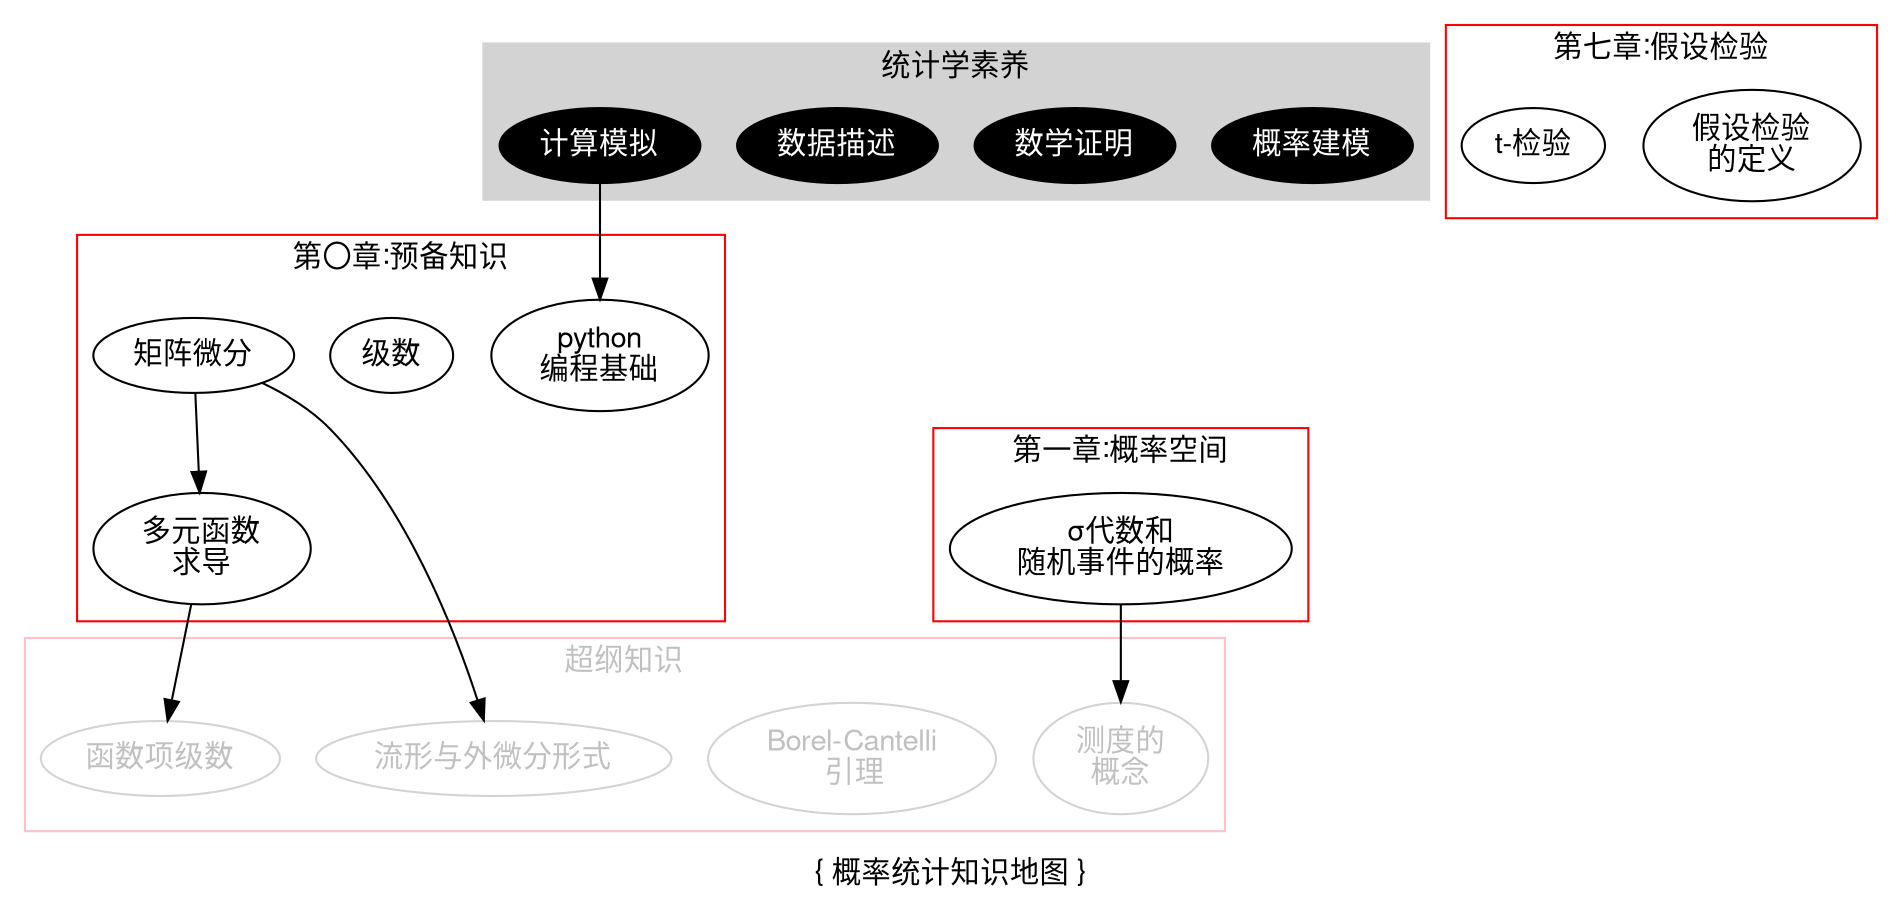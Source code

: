 digraph G {
    fontname="YouYuan,Helvetica,Arial,sans-serif"
    node [fontname="YouYuan,Helvetica,Arial,sans-serif"]
    edge [fontname="Helvetica,Arial,sans-serif"]
    label = "{ 概率统计知识地图 }";

    subgraph cluster_core_skill {
        label = "统计学素养";
        color = "lightgrey";
        style = "filled";
        node [color="block", style="filled", fontcolor="white"]
        core_modeling   [label="概率建模"];
        core_proofing   [label="数学证明"];
        core_describing [label="数据描述"];
        core_simulation [label="计算模拟"];
    }
    core_simulation -> prelim_python

    subgraph cluster_underlying {
        label = "超纲知识";
        color = pink;
        fontcolor="grey";
        shape="dot";
        node [color="lightgrey", fontcolor="grey"]
        underlying_msr_thry     [label="测度的\n概念"];
        underlying_bc_lemma     [label="Borel-Cantelli\n 引理"];
        underlying_fn_series    [label="函数项级数"];
        underlying_manifold     [label="流形与外微分形式"];
    }

    subgraph cluster_chp_0_prelim {
        label = "第〇章:预备知识";
        color = red;
        prelim_multivar_diff    [label="多元函数\n求导"];
        prelim_series           [label="级数"];
        prelim_matrix_diff      [label="矩阵微分"];
        prelim_python           [label="python\n编程基础"];
    }
    prelim_matrix_diff -> underlying_manifold;
    prelim_multivar_diff -> underlying_fn_series;
    prelim_matrix_diff -> prelim_multivar_diff;

    subgraph cluster_chp_1_probability_space {
        label = "第一章:概率空间";
        color = red;
        sp_ajbr_event           [label="σ代数和\n随机事件的概率"];
    }
    sp_ajbr_event -> underlying_msr_thry;

    subgraph cluster_chp_6 {
        color = red;
        label = "第六章:统计量";
    }

    subgraph cluster_chp_7 {
        color = red;
        label = "第七章:假设检验";
        hypo_test_definition [label="假设检验\n的定义"];
        hypo_test_stu_t_test [label="t-检验"];
    }
}